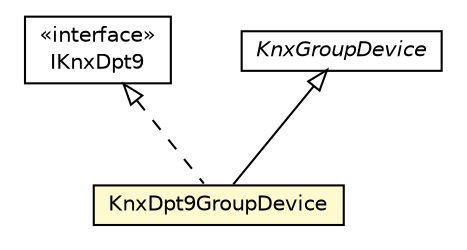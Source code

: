 #!/usr/local/bin/dot
#
# Class diagram 
# Generated by UMLGraph version R5_6-24-gf6e263 (http://www.umlgraph.org/)
#

digraph G {
	edge [fontname="Helvetica",fontsize=10,labelfontname="Helvetica",labelfontsize=10];
	node [fontname="Helvetica",fontsize=10,shape=plaintext];
	nodesep=0.25;
	ranksep=0.5;
	// org.universAAL.lddi.knx.groupdevicecategory.IKnxDpt9
	c217416 [label=<<table title="org.universAAL.lddi.knx.groupdevicecategory.IKnxDpt9" border="0" cellborder="1" cellspacing="0" cellpadding="2" port="p" href="../groupdevicecategory/IKnxDpt9.html">
		<tr><td><table border="0" cellspacing="0" cellpadding="1">
<tr><td align="center" balign="center"> &#171;interface&#187; </td></tr>
<tr><td align="center" balign="center"> IKnxDpt9 </td></tr>
		</table></td></tr>
		</table>>, URL="../groupdevicecategory/IKnxDpt9.html", fontname="Helvetica", fontcolor="black", fontsize=10.0];
	// org.universAAL.lddi.knx.groupdevicemodel.KnxDpt9GroupDevice
	c217425 [label=<<table title="org.universAAL.lddi.knx.groupdevicemodel.KnxDpt9GroupDevice" border="0" cellborder="1" cellspacing="0" cellpadding="2" port="p" bgcolor="lemonChiffon" href="./KnxDpt9GroupDevice.html">
		<tr><td><table border="0" cellspacing="0" cellpadding="1">
<tr><td align="center" balign="center"> KnxDpt9GroupDevice </td></tr>
		</table></td></tr>
		</table>>, URL="./KnxDpt9GroupDevice.html", fontname="Helvetica", fontcolor="black", fontsize=10.0];
	// org.universAAL.lddi.knx.groupdevicemodel.KnxGroupDevice
	c217426 [label=<<table title="org.universAAL.lddi.knx.groupdevicemodel.KnxGroupDevice" border="0" cellborder="1" cellspacing="0" cellpadding="2" port="p" href="./KnxGroupDevice.html">
		<tr><td><table border="0" cellspacing="0" cellpadding="1">
<tr><td align="center" balign="center"><font face="Helvetica-Oblique"> KnxGroupDevice </font></td></tr>
		</table></td></tr>
		</table>>, URL="./KnxGroupDevice.html", fontname="Helvetica", fontcolor="black", fontsize=10.0];
	//org.universAAL.lddi.knx.groupdevicemodel.KnxDpt9GroupDevice extends org.universAAL.lddi.knx.groupdevicemodel.KnxGroupDevice
	c217426:p -> c217425:p [dir=back,arrowtail=empty];
	//org.universAAL.lddi.knx.groupdevicemodel.KnxDpt9GroupDevice implements org.universAAL.lddi.knx.groupdevicecategory.IKnxDpt9
	c217416:p -> c217425:p [dir=back,arrowtail=empty,style=dashed];
}

